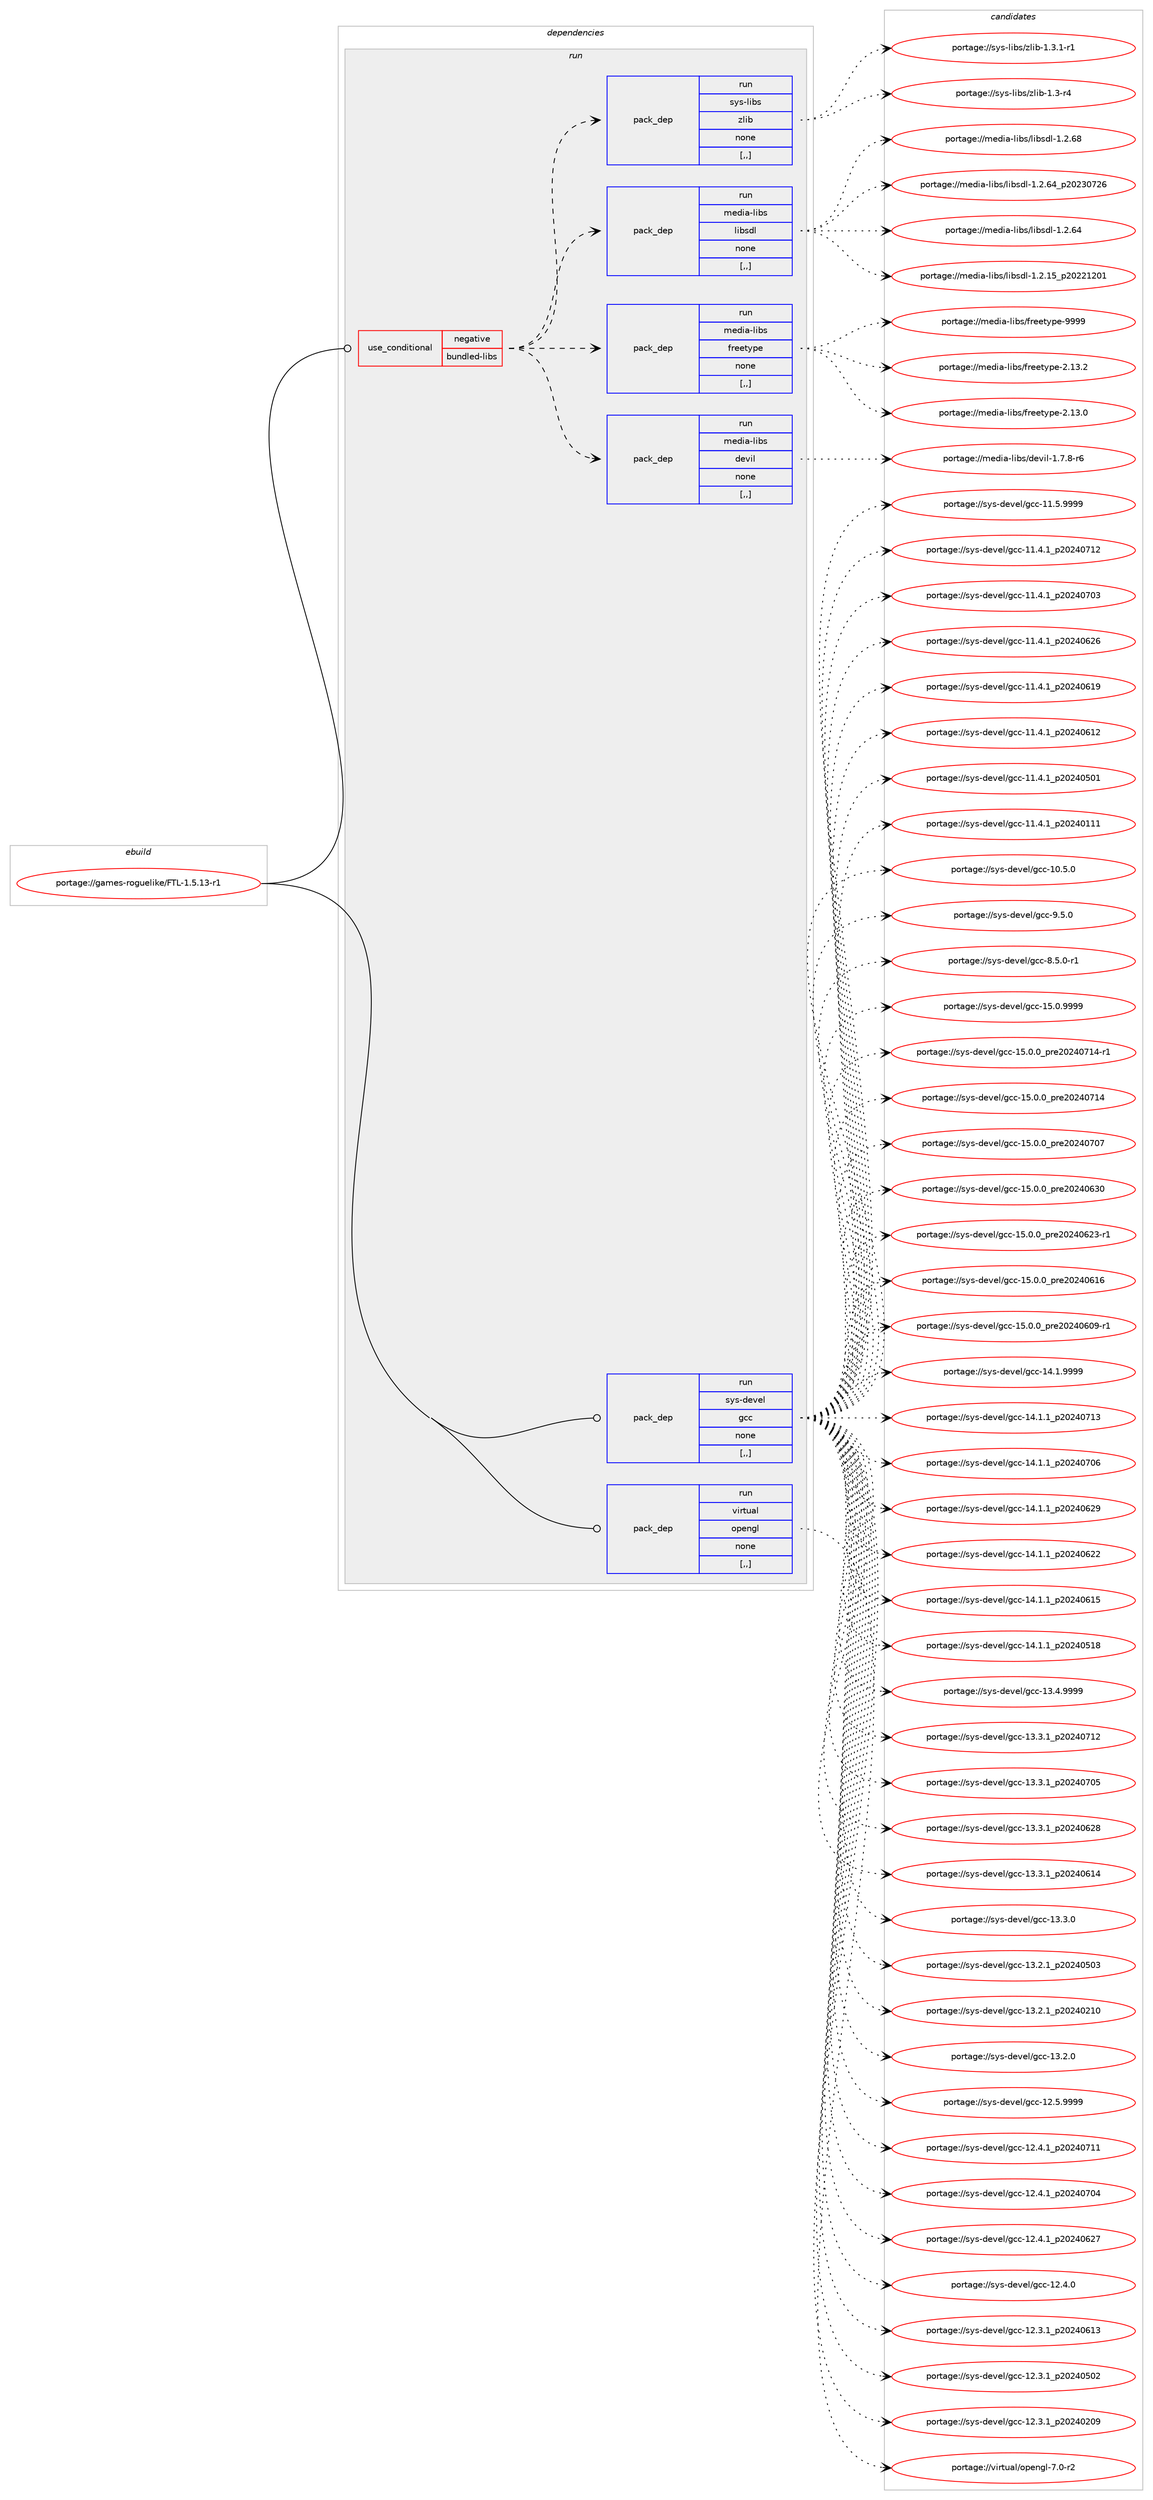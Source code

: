 digraph prolog {

# *************
# Graph options
# *************

newrank=true;
concentrate=true;
compound=true;
graph [rankdir=LR,fontname=Helvetica,fontsize=10,ranksep=1.5];#, ranksep=2.5, nodesep=0.2];
edge  [arrowhead=vee];
node  [fontname=Helvetica,fontsize=10];

# **********
# The ebuild
# **********

subgraph cluster_leftcol {
color=gray;
rank=same;
label=<<i>ebuild</i>>;
id [label="portage://games-roguelike/FTL-1.5.13-r1", color=red, width=4, href="../games-roguelike/FTL-1.5.13-r1.svg"];
}

# ****************
# The dependencies
# ****************

subgraph cluster_midcol {
color=gray;
label=<<i>dependencies</i>>;
subgraph cluster_compile {
fillcolor="#eeeeee";
style=filled;
label=<<i>compile</i>>;
}
subgraph cluster_compileandrun {
fillcolor="#eeeeee";
style=filled;
label=<<i>compile and run</i>>;
}
subgraph cluster_run {
fillcolor="#eeeeee";
style=filled;
label=<<i>run</i>>;
subgraph cond63961 {
dependency231143 [label=<<TABLE BORDER="0" CELLBORDER="1" CELLSPACING="0" CELLPADDING="4"><TR><TD ROWSPAN="3" CELLPADDING="10">use_conditional</TD></TR><TR><TD>negative</TD></TR><TR><TD>bundled-libs</TD></TR></TABLE>>, shape=none, color=red];
subgraph pack165657 {
dependency231144 [label=<<TABLE BORDER="0" CELLBORDER="1" CELLSPACING="0" CELLPADDING="4" WIDTH="220"><TR><TD ROWSPAN="6" CELLPADDING="30">pack_dep</TD></TR><TR><TD WIDTH="110">run</TD></TR><TR><TD>media-libs</TD></TR><TR><TD>devil</TD></TR><TR><TD>none</TD></TR><TR><TD>[,,]</TD></TR></TABLE>>, shape=none, color=blue];
}
dependency231143:e -> dependency231144:w [weight=20,style="dashed",arrowhead="vee"];
subgraph pack165658 {
dependency231145 [label=<<TABLE BORDER="0" CELLBORDER="1" CELLSPACING="0" CELLPADDING="4" WIDTH="220"><TR><TD ROWSPAN="6" CELLPADDING="30">pack_dep</TD></TR><TR><TD WIDTH="110">run</TD></TR><TR><TD>media-libs</TD></TR><TR><TD>freetype</TD></TR><TR><TD>none</TD></TR><TR><TD>[,,]</TD></TR></TABLE>>, shape=none, color=blue];
}
dependency231143:e -> dependency231145:w [weight=20,style="dashed",arrowhead="vee"];
subgraph pack165659 {
dependency231146 [label=<<TABLE BORDER="0" CELLBORDER="1" CELLSPACING="0" CELLPADDING="4" WIDTH="220"><TR><TD ROWSPAN="6" CELLPADDING="30">pack_dep</TD></TR><TR><TD WIDTH="110">run</TD></TR><TR><TD>media-libs</TD></TR><TR><TD>libsdl</TD></TR><TR><TD>none</TD></TR><TR><TD>[,,]</TD></TR></TABLE>>, shape=none, color=blue];
}
dependency231143:e -> dependency231146:w [weight=20,style="dashed",arrowhead="vee"];
subgraph pack165660 {
dependency231147 [label=<<TABLE BORDER="0" CELLBORDER="1" CELLSPACING="0" CELLPADDING="4" WIDTH="220"><TR><TD ROWSPAN="6" CELLPADDING="30">pack_dep</TD></TR><TR><TD WIDTH="110">run</TD></TR><TR><TD>sys-libs</TD></TR><TR><TD>zlib</TD></TR><TR><TD>none</TD></TR><TR><TD>[,,]</TD></TR></TABLE>>, shape=none, color=blue];
}
dependency231143:e -> dependency231147:w [weight=20,style="dashed",arrowhead="vee"];
}
id:e -> dependency231143:w [weight=20,style="solid",arrowhead="odot"];
subgraph pack165661 {
dependency231148 [label=<<TABLE BORDER="0" CELLBORDER="1" CELLSPACING="0" CELLPADDING="4" WIDTH="220"><TR><TD ROWSPAN="6" CELLPADDING="30">pack_dep</TD></TR><TR><TD WIDTH="110">run</TD></TR><TR><TD>sys-devel</TD></TR><TR><TD>gcc</TD></TR><TR><TD>none</TD></TR><TR><TD>[,,]</TD></TR></TABLE>>, shape=none, color=blue];
}
id:e -> dependency231148:w [weight=20,style="solid",arrowhead="odot"];
subgraph pack165662 {
dependency231149 [label=<<TABLE BORDER="0" CELLBORDER="1" CELLSPACING="0" CELLPADDING="4" WIDTH="220"><TR><TD ROWSPAN="6" CELLPADDING="30">pack_dep</TD></TR><TR><TD WIDTH="110">run</TD></TR><TR><TD>virtual</TD></TR><TR><TD>opengl</TD></TR><TR><TD>none</TD></TR><TR><TD>[,,]</TD></TR></TABLE>>, shape=none, color=blue];
}
id:e -> dependency231149:w [weight=20,style="solid",arrowhead="odot"];
}
}

# **************
# The candidates
# **************

subgraph cluster_choices {
rank=same;
color=gray;
label=<<i>candidates</i>>;

subgraph choice165657 {
color=black;
nodesep=1;
choice109101100105974510810598115471001011181051084549465546564511454 [label="portage://media-libs/devil-1.7.8-r6", color=red, width=4,href="../media-libs/devil-1.7.8-r6.svg"];
dependency231144:e -> choice109101100105974510810598115471001011181051084549465546564511454:w [style=dotted,weight="100"];
}
subgraph choice165658 {
color=black;
nodesep=1;
choice109101100105974510810598115471021141011011161211121014557575757 [label="portage://media-libs/freetype-9999", color=red, width=4,href="../media-libs/freetype-9999.svg"];
choice1091011001059745108105981154710211410110111612111210145504649514650 [label="portage://media-libs/freetype-2.13.2", color=red, width=4,href="../media-libs/freetype-2.13.2.svg"];
choice1091011001059745108105981154710211410110111612111210145504649514648 [label="portage://media-libs/freetype-2.13.0", color=red, width=4,href="../media-libs/freetype-2.13.0.svg"];
dependency231145:e -> choice109101100105974510810598115471021141011011161211121014557575757:w [style=dotted,weight="100"];
dependency231145:e -> choice1091011001059745108105981154710211410110111612111210145504649514650:w [style=dotted,weight="100"];
dependency231145:e -> choice1091011001059745108105981154710211410110111612111210145504649514648:w [style=dotted,weight="100"];
}
subgraph choice165659 {
color=black;
nodesep=1;
choice109101100105974510810598115471081059811510010845494650465456 [label="portage://media-libs/libsdl-1.2.68", color=red, width=4,href="../media-libs/libsdl-1.2.68.svg"];
choice109101100105974510810598115471081059811510010845494650465452951125048505148555054 [label="portage://media-libs/libsdl-1.2.64_p20230726", color=red, width=4,href="../media-libs/libsdl-1.2.64_p20230726.svg"];
choice109101100105974510810598115471081059811510010845494650465452 [label="portage://media-libs/libsdl-1.2.64", color=red, width=4,href="../media-libs/libsdl-1.2.64.svg"];
choice109101100105974510810598115471081059811510010845494650464953951125048505049504849 [label="portage://media-libs/libsdl-1.2.15_p20221201", color=red, width=4,href="../media-libs/libsdl-1.2.15_p20221201.svg"];
dependency231146:e -> choice109101100105974510810598115471081059811510010845494650465456:w [style=dotted,weight="100"];
dependency231146:e -> choice109101100105974510810598115471081059811510010845494650465452951125048505148555054:w [style=dotted,weight="100"];
dependency231146:e -> choice109101100105974510810598115471081059811510010845494650465452:w [style=dotted,weight="100"];
dependency231146:e -> choice109101100105974510810598115471081059811510010845494650464953951125048505049504849:w [style=dotted,weight="100"];
}
subgraph choice165660 {
color=black;
nodesep=1;
choice115121115451081059811547122108105984549465146494511449 [label="portage://sys-libs/zlib-1.3.1-r1", color=red, width=4,href="../sys-libs/zlib-1.3.1-r1.svg"];
choice11512111545108105981154712210810598454946514511452 [label="portage://sys-libs/zlib-1.3-r4", color=red, width=4,href="../sys-libs/zlib-1.3-r4.svg"];
dependency231147:e -> choice115121115451081059811547122108105984549465146494511449:w [style=dotted,weight="100"];
dependency231147:e -> choice11512111545108105981154712210810598454946514511452:w [style=dotted,weight="100"];
}
subgraph choice165661 {
color=black;
nodesep=1;
choice1151211154510010111810110847103999945495346484657575757 [label="portage://sys-devel/gcc-15.0.9999", color=red, width=4,href="../sys-devel/gcc-15.0.9999.svg"];
choice11512111545100101118101108471039999454953464846489511211410150485052485549524511449 [label="portage://sys-devel/gcc-15.0.0_pre20240714-r1", color=red, width=4,href="../sys-devel/gcc-15.0.0_pre20240714-r1.svg"];
choice1151211154510010111810110847103999945495346484648951121141015048505248554952 [label="portage://sys-devel/gcc-15.0.0_pre20240714", color=red, width=4,href="../sys-devel/gcc-15.0.0_pre20240714.svg"];
choice1151211154510010111810110847103999945495346484648951121141015048505248554855 [label="portage://sys-devel/gcc-15.0.0_pre20240707", color=red, width=4,href="../sys-devel/gcc-15.0.0_pre20240707.svg"];
choice1151211154510010111810110847103999945495346484648951121141015048505248545148 [label="portage://sys-devel/gcc-15.0.0_pre20240630", color=red, width=4,href="../sys-devel/gcc-15.0.0_pre20240630.svg"];
choice11512111545100101118101108471039999454953464846489511211410150485052485450514511449 [label="portage://sys-devel/gcc-15.0.0_pre20240623-r1", color=red, width=4,href="../sys-devel/gcc-15.0.0_pre20240623-r1.svg"];
choice1151211154510010111810110847103999945495346484648951121141015048505248544954 [label="portage://sys-devel/gcc-15.0.0_pre20240616", color=red, width=4,href="../sys-devel/gcc-15.0.0_pre20240616.svg"];
choice11512111545100101118101108471039999454953464846489511211410150485052485448574511449 [label="portage://sys-devel/gcc-15.0.0_pre20240609-r1", color=red, width=4,href="../sys-devel/gcc-15.0.0_pre20240609-r1.svg"];
choice1151211154510010111810110847103999945495246494657575757 [label="portage://sys-devel/gcc-14.1.9999", color=red, width=4,href="../sys-devel/gcc-14.1.9999.svg"];
choice1151211154510010111810110847103999945495246494649951125048505248554951 [label="portage://sys-devel/gcc-14.1.1_p20240713", color=red, width=4,href="../sys-devel/gcc-14.1.1_p20240713.svg"];
choice1151211154510010111810110847103999945495246494649951125048505248554854 [label="portage://sys-devel/gcc-14.1.1_p20240706", color=red, width=4,href="../sys-devel/gcc-14.1.1_p20240706.svg"];
choice1151211154510010111810110847103999945495246494649951125048505248545057 [label="portage://sys-devel/gcc-14.1.1_p20240629", color=red, width=4,href="../sys-devel/gcc-14.1.1_p20240629.svg"];
choice1151211154510010111810110847103999945495246494649951125048505248545050 [label="portage://sys-devel/gcc-14.1.1_p20240622", color=red, width=4,href="../sys-devel/gcc-14.1.1_p20240622.svg"];
choice1151211154510010111810110847103999945495246494649951125048505248544953 [label="portage://sys-devel/gcc-14.1.1_p20240615", color=red, width=4,href="../sys-devel/gcc-14.1.1_p20240615.svg"];
choice1151211154510010111810110847103999945495246494649951125048505248534956 [label="portage://sys-devel/gcc-14.1.1_p20240518", color=red, width=4,href="../sys-devel/gcc-14.1.1_p20240518.svg"];
choice1151211154510010111810110847103999945495146524657575757 [label="portage://sys-devel/gcc-13.4.9999", color=red, width=4,href="../sys-devel/gcc-13.4.9999.svg"];
choice1151211154510010111810110847103999945495146514649951125048505248554950 [label="portage://sys-devel/gcc-13.3.1_p20240712", color=red, width=4,href="../sys-devel/gcc-13.3.1_p20240712.svg"];
choice1151211154510010111810110847103999945495146514649951125048505248554853 [label="portage://sys-devel/gcc-13.3.1_p20240705", color=red, width=4,href="../sys-devel/gcc-13.3.1_p20240705.svg"];
choice1151211154510010111810110847103999945495146514649951125048505248545056 [label="portage://sys-devel/gcc-13.3.1_p20240628", color=red, width=4,href="../sys-devel/gcc-13.3.1_p20240628.svg"];
choice1151211154510010111810110847103999945495146514649951125048505248544952 [label="portage://sys-devel/gcc-13.3.1_p20240614", color=red, width=4,href="../sys-devel/gcc-13.3.1_p20240614.svg"];
choice1151211154510010111810110847103999945495146514648 [label="portage://sys-devel/gcc-13.3.0", color=red, width=4,href="../sys-devel/gcc-13.3.0.svg"];
choice1151211154510010111810110847103999945495146504649951125048505248534851 [label="portage://sys-devel/gcc-13.2.1_p20240503", color=red, width=4,href="../sys-devel/gcc-13.2.1_p20240503.svg"];
choice1151211154510010111810110847103999945495146504649951125048505248504948 [label="portage://sys-devel/gcc-13.2.1_p20240210", color=red, width=4,href="../sys-devel/gcc-13.2.1_p20240210.svg"];
choice1151211154510010111810110847103999945495146504648 [label="portage://sys-devel/gcc-13.2.0", color=red, width=4,href="../sys-devel/gcc-13.2.0.svg"];
choice1151211154510010111810110847103999945495046534657575757 [label="portage://sys-devel/gcc-12.5.9999", color=red, width=4,href="../sys-devel/gcc-12.5.9999.svg"];
choice1151211154510010111810110847103999945495046524649951125048505248554949 [label="portage://sys-devel/gcc-12.4.1_p20240711", color=red, width=4,href="../sys-devel/gcc-12.4.1_p20240711.svg"];
choice1151211154510010111810110847103999945495046524649951125048505248554852 [label="portage://sys-devel/gcc-12.4.1_p20240704", color=red, width=4,href="../sys-devel/gcc-12.4.1_p20240704.svg"];
choice1151211154510010111810110847103999945495046524649951125048505248545055 [label="portage://sys-devel/gcc-12.4.1_p20240627", color=red, width=4,href="../sys-devel/gcc-12.4.1_p20240627.svg"];
choice1151211154510010111810110847103999945495046524648 [label="portage://sys-devel/gcc-12.4.0", color=red, width=4,href="../sys-devel/gcc-12.4.0.svg"];
choice1151211154510010111810110847103999945495046514649951125048505248544951 [label="portage://sys-devel/gcc-12.3.1_p20240613", color=red, width=4,href="../sys-devel/gcc-12.3.1_p20240613.svg"];
choice1151211154510010111810110847103999945495046514649951125048505248534850 [label="portage://sys-devel/gcc-12.3.1_p20240502", color=red, width=4,href="../sys-devel/gcc-12.3.1_p20240502.svg"];
choice1151211154510010111810110847103999945495046514649951125048505248504857 [label="portage://sys-devel/gcc-12.3.1_p20240209", color=red, width=4,href="../sys-devel/gcc-12.3.1_p20240209.svg"];
choice1151211154510010111810110847103999945494946534657575757 [label="portage://sys-devel/gcc-11.5.9999", color=red, width=4,href="../sys-devel/gcc-11.5.9999.svg"];
choice1151211154510010111810110847103999945494946524649951125048505248554950 [label="portage://sys-devel/gcc-11.4.1_p20240712", color=red, width=4,href="../sys-devel/gcc-11.4.1_p20240712.svg"];
choice1151211154510010111810110847103999945494946524649951125048505248554851 [label="portage://sys-devel/gcc-11.4.1_p20240703", color=red, width=4,href="../sys-devel/gcc-11.4.1_p20240703.svg"];
choice1151211154510010111810110847103999945494946524649951125048505248545054 [label="portage://sys-devel/gcc-11.4.1_p20240626", color=red, width=4,href="../sys-devel/gcc-11.4.1_p20240626.svg"];
choice1151211154510010111810110847103999945494946524649951125048505248544957 [label="portage://sys-devel/gcc-11.4.1_p20240619", color=red, width=4,href="../sys-devel/gcc-11.4.1_p20240619.svg"];
choice1151211154510010111810110847103999945494946524649951125048505248544950 [label="portage://sys-devel/gcc-11.4.1_p20240612", color=red, width=4,href="../sys-devel/gcc-11.4.1_p20240612.svg"];
choice1151211154510010111810110847103999945494946524649951125048505248534849 [label="portage://sys-devel/gcc-11.4.1_p20240501", color=red, width=4,href="../sys-devel/gcc-11.4.1_p20240501.svg"];
choice1151211154510010111810110847103999945494946524649951125048505248494949 [label="portage://sys-devel/gcc-11.4.1_p20240111", color=red, width=4,href="../sys-devel/gcc-11.4.1_p20240111.svg"];
choice1151211154510010111810110847103999945494846534648 [label="portage://sys-devel/gcc-10.5.0", color=red, width=4,href="../sys-devel/gcc-10.5.0.svg"];
choice11512111545100101118101108471039999455746534648 [label="portage://sys-devel/gcc-9.5.0", color=red, width=4,href="../sys-devel/gcc-9.5.0.svg"];
choice115121115451001011181011084710399994556465346484511449 [label="portage://sys-devel/gcc-8.5.0-r1", color=red, width=4,href="../sys-devel/gcc-8.5.0-r1.svg"];
dependency231148:e -> choice1151211154510010111810110847103999945495346484657575757:w [style=dotted,weight="100"];
dependency231148:e -> choice11512111545100101118101108471039999454953464846489511211410150485052485549524511449:w [style=dotted,weight="100"];
dependency231148:e -> choice1151211154510010111810110847103999945495346484648951121141015048505248554952:w [style=dotted,weight="100"];
dependency231148:e -> choice1151211154510010111810110847103999945495346484648951121141015048505248554855:w [style=dotted,weight="100"];
dependency231148:e -> choice1151211154510010111810110847103999945495346484648951121141015048505248545148:w [style=dotted,weight="100"];
dependency231148:e -> choice11512111545100101118101108471039999454953464846489511211410150485052485450514511449:w [style=dotted,weight="100"];
dependency231148:e -> choice1151211154510010111810110847103999945495346484648951121141015048505248544954:w [style=dotted,weight="100"];
dependency231148:e -> choice11512111545100101118101108471039999454953464846489511211410150485052485448574511449:w [style=dotted,weight="100"];
dependency231148:e -> choice1151211154510010111810110847103999945495246494657575757:w [style=dotted,weight="100"];
dependency231148:e -> choice1151211154510010111810110847103999945495246494649951125048505248554951:w [style=dotted,weight="100"];
dependency231148:e -> choice1151211154510010111810110847103999945495246494649951125048505248554854:w [style=dotted,weight="100"];
dependency231148:e -> choice1151211154510010111810110847103999945495246494649951125048505248545057:w [style=dotted,weight="100"];
dependency231148:e -> choice1151211154510010111810110847103999945495246494649951125048505248545050:w [style=dotted,weight="100"];
dependency231148:e -> choice1151211154510010111810110847103999945495246494649951125048505248544953:w [style=dotted,weight="100"];
dependency231148:e -> choice1151211154510010111810110847103999945495246494649951125048505248534956:w [style=dotted,weight="100"];
dependency231148:e -> choice1151211154510010111810110847103999945495146524657575757:w [style=dotted,weight="100"];
dependency231148:e -> choice1151211154510010111810110847103999945495146514649951125048505248554950:w [style=dotted,weight="100"];
dependency231148:e -> choice1151211154510010111810110847103999945495146514649951125048505248554853:w [style=dotted,weight="100"];
dependency231148:e -> choice1151211154510010111810110847103999945495146514649951125048505248545056:w [style=dotted,weight="100"];
dependency231148:e -> choice1151211154510010111810110847103999945495146514649951125048505248544952:w [style=dotted,weight="100"];
dependency231148:e -> choice1151211154510010111810110847103999945495146514648:w [style=dotted,weight="100"];
dependency231148:e -> choice1151211154510010111810110847103999945495146504649951125048505248534851:w [style=dotted,weight="100"];
dependency231148:e -> choice1151211154510010111810110847103999945495146504649951125048505248504948:w [style=dotted,weight="100"];
dependency231148:e -> choice1151211154510010111810110847103999945495146504648:w [style=dotted,weight="100"];
dependency231148:e -> choice1151211154510010111810110847103999945495046534657575757:w [style=dotted,weight="100"];
dependency231148:e -> choice1151211154510010111810110847103999945495046524649951125048505248554949:w [style=dotted,weight="100"];
dependency231148:e -> choice1151211154510010111810110847103999945495046524649951125048505248554852:w [style=dotted,weight="100"];
dependency231148:e -> choice1151211154510010111810110847103999945495046524649951125048505248545055:w [style=dotted,weight="100"];
dependency231148:e -> choice1151211154510010111810110847103999945495046524648:w [style=dotted,weight="100"];
dependency231148:e -> choice1151211154510010111810110847103999945495046514649951125048505248544951:w [style=dotted,weight="100"];
dependency231148:e -> choice1151211154510010111810110847103999945495046514649951125048505248534850:w [style=dotted,weight="100"];
dependency231148:e -> choice1151211154510010111810110847103999945495046514649951125048505248504857:w [style=dotted,weight="100"];
dependency231148:e -> choice1151211154510010111810110847103999945494946534657575757:w [style=dotted,weight="100"];
dependency231148:e -> choice1151211154510010111810110847103999945494946524649951125048505248554950:w [style=dotted,weight="100"];
dependency231148:e -> choice1151211154510010111810110847103999945494946524649951125048505248554851:w [style=dotted,weight="100"];
dependency231148:e -> choice1151211154510010111810110847103999945494946524649951125048505248545054:w [style=dotted,weight="100"];
dependency231148:e -> choice1151211154510010111810110847103999945494946524649951125048505248544957:w [style=dotted,weight="100"];
dependency231148:e -> choice1151211154510010111810110847103999945494946524649951125048505248544950:w [style=dotted,weight="100"];
dependency231148:e -> choice1151211154510010111810110847103999945494946524649951125048505248534849:w [style=dotted,weight="100"];
dependency231148:e -> choice1151211154510010111810110847103999945494946524649951125048505248494949:w [style=dotted,weight="100"];
dependency231148:e -> choice1151211154510010111810110847103999945494846534648:w [style=dotted,weight="100"];
dependency231148:e -> choice11512111545100101118101108471039999455746534648:w [style=dotted,weight="100"];
dependency231148:e -> choice115121115451001011181011084710399994556465346484511449:w [style=dotted,weight="100"];
}
subgraph choice165662 {
color=black;
nodesep=1;
choice1181051141161179710847111112101110103108455546484511450 [label="portage://virtual/opengl-7.0-r2", color=red, width=4,href="../virtual/opengl-7.0-r2.svg"];
dependency231149:e -> choice1181051141161179710847111112101110103108455546484511450:w [style=dotted,weight="100"];
}
}

}
